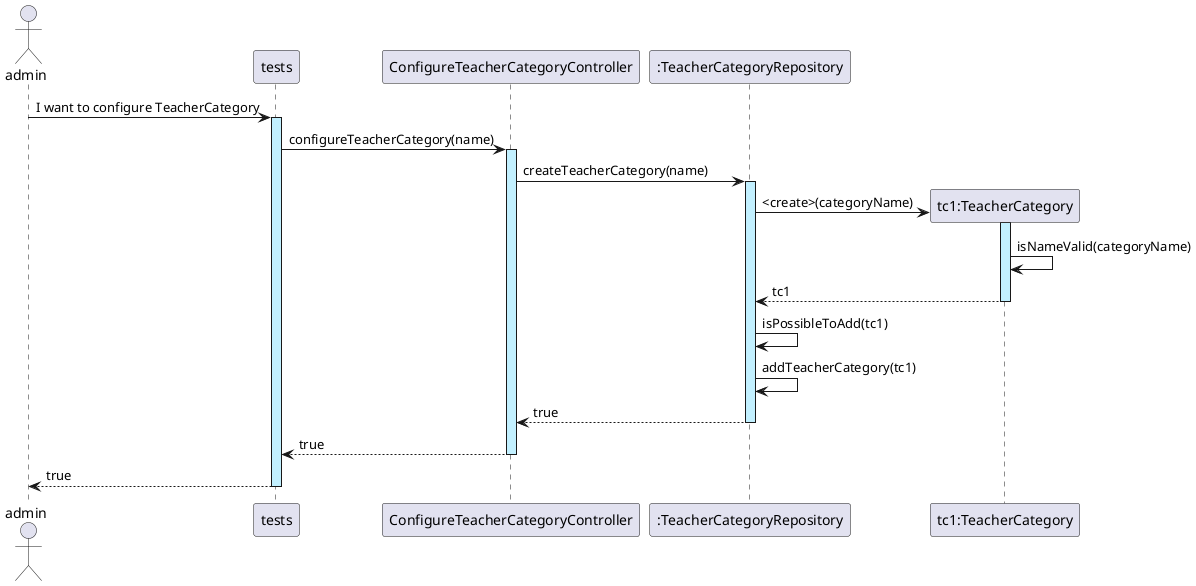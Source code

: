 @startuml
actor admin



admin -> tests ++ #application : I want to configure TeacherCategory

tests -> ConfigureTeacherCategoryController ++ #application : configureTeacherCategory(name)

participant ":TeacherCategoryRepository" as TeacherCategoryRepository
ConfigureTeacherCategoryController -> TeacherCategoryRepository ++ #application : createTeacherCategory(name)

create "tc1:TeacherCategory" as TeacherCategory
TeacherCategoryRepository -> TeacherCategory ++ #application : <create>(categoryName)
TeacherCategory -> TeacherCategory: isNameValid(categoryName)
TeacherCategory --> TeacherCategoryRepository -- : tc1
TeacherCategoryRepository -> TeacherCategoryRepository : isPossibleToAdd(tc1)
TeacherCategoryRepository -> TeacherCategoryRepository : addTeacherCategory(tc1)

TeacherCategoryRepository --> ConfigureTeacherCategoryController --: true

ConfigureTeacherCategoryController --> tests --: true
tests --> admin --: true
@enduml